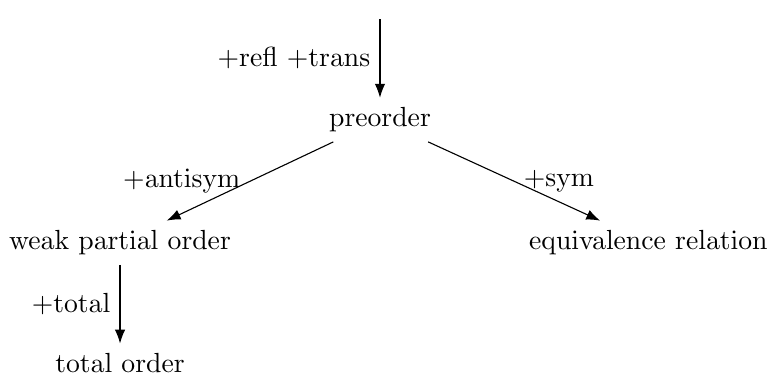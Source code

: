 \documentclass[tikz]{standalone}
\usetikzlibrary{arrows,arrows.meta,positioning}
\tikzset{arrow/.style = {-{Latex[length=.5em]}}}
\begin{document}
\begin{tikzpicture}
    \node (null) at (0,0) {};
    \node (pre) [below=of null] {preorder};
    \node (partial) [below left=of pre] {weak partial order};
    \node (total) [below=of partial] {total order};
    \node (equiv) [below right=of pre] {equivalence relation};

    \foreach \Source/\Target/\Dir/\Label in {%
        null/pre/left/+refl +trans,
        pre/partial/left/+antisym,
        pre/equiv/right/+sym,
        partial/total/left/+total}
        \draw[arrow] (\Source) to node [\Dir] {\Label} (\Target);
\end{tikzpicture}
\end{document}
